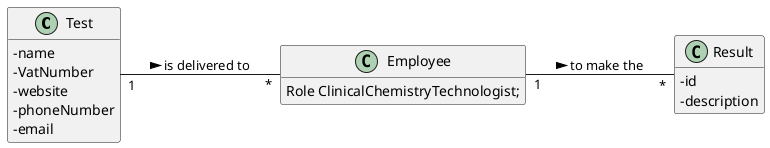 @startuml
hide methods
left to right direction
skinparam classAttributeIconSize 0



class Test {
  -name
  -VatNumber
  -website
  -phoneNumber
  -email
}

class Employee{
Role ClinicalChemistryTechnologist;
}

class Result {
  -id
  -description
}


Test "1" -- "*" Employee : is delivered to >
Employee "1" -- "*" Result : to make the >



@enduml